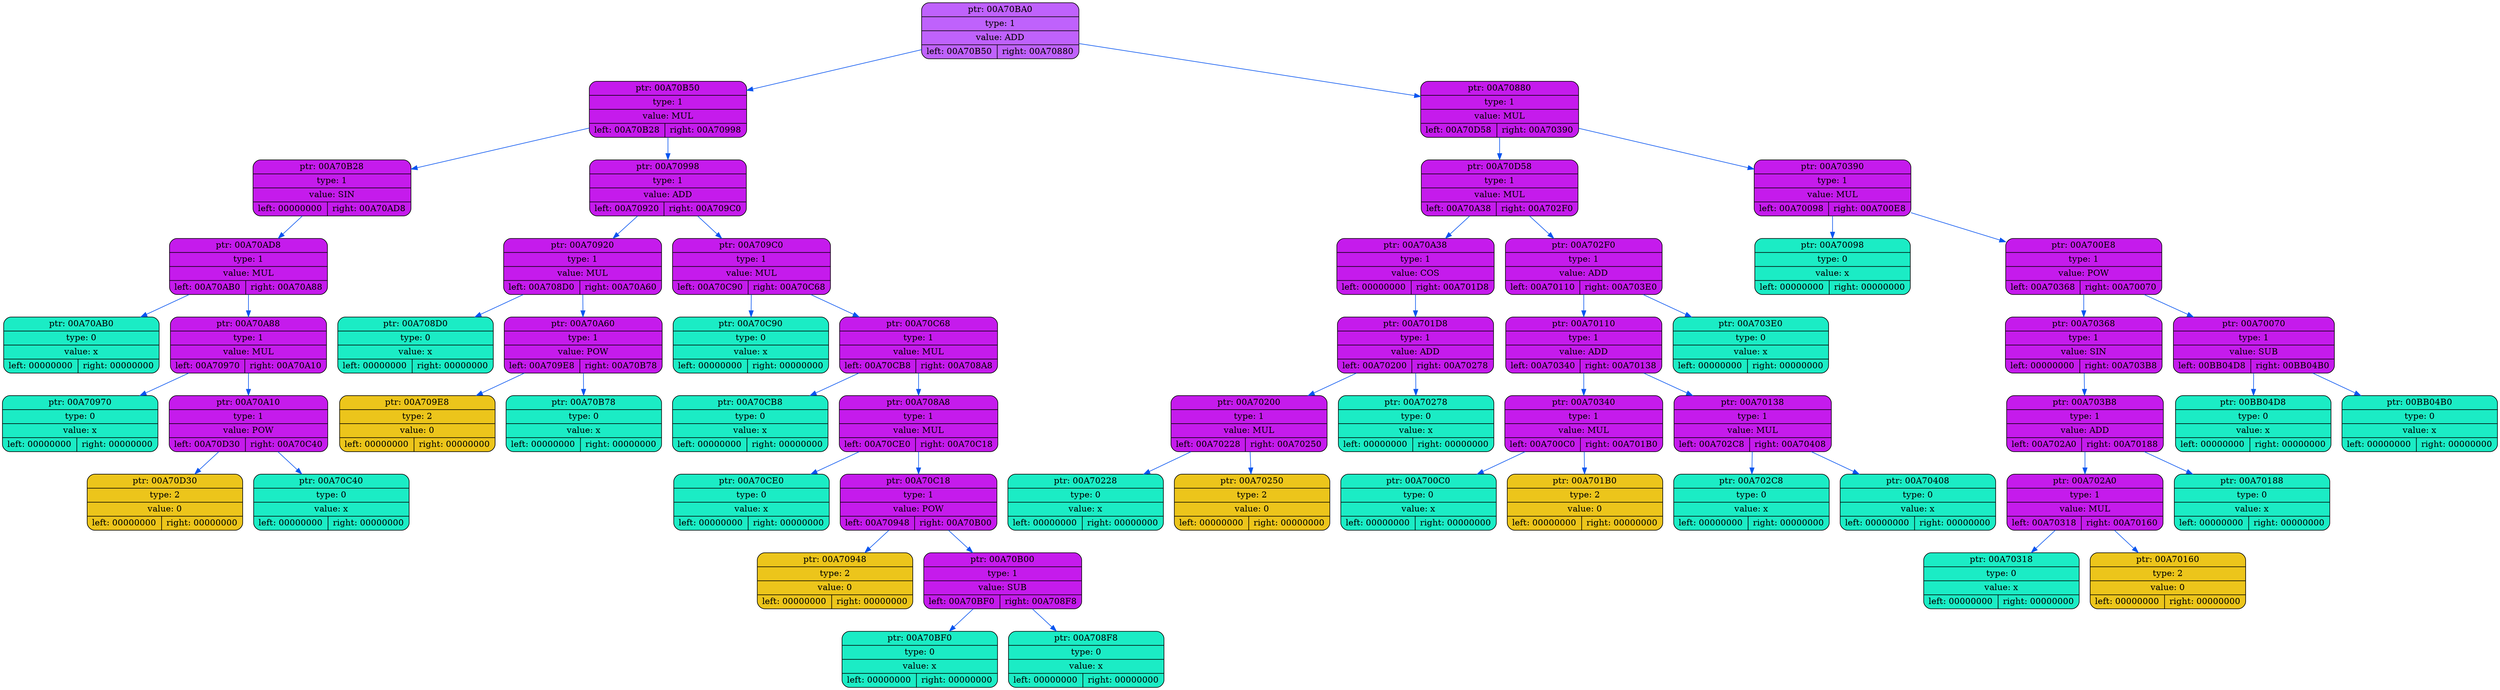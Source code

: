 digraph
{
    rankdir=TP

        node00A70BA0[shape=record,style="rounded,filled",fillcolor="#BF62FC",label="{ ptr: 00A70BA0 | type: 1 | value: ADD| { left: 00A70B50 | right: 00A70880 }}"];
    node00A70BA0 -> node00A70B50[color="#0855F0"]
    node00A70B50[shape=record,style="rounded,filled",fillcolor="#C51BEC",label="{ ptr: 00A70B50 | type: 1 | value: MUL| { left: 00A70B28 | right: 00A70998 }}"];
    node00A70B50 -> node00A70B28[color="#0855F0"]
    node00A70B28[shape=record,style="rounded,filled",fillcolor="#C51BEC",label="{ ptr: 00A70B28 | type: 1 | value: SIN| { left: 00000000 | right: 00A70AD8 }}"];
    node00A70B28 -> node00A70AD8[color="#0855F0"]
    node00A70AD8[shape=record,style="rounded,filled",fillcolor="#C51BEC",label="{ ptr: 00A70AD8 | type: 1 | value: MUL| { left: 00A70AB0 | right: 00A70A88 }}"];
    node00A70AD8 -> node00A70AB0[color="#0855F0"]
    node00A70AB0[shape=record,style="rounded,filled",fillcolor="#1BECC5",label="{ ptr: 00A70AB0 | type: 0 | value: x| { left: 00000000 | right: 00000000 }}"];
    node00A70AD8 -> node00A70A88[color="#0855F0"]
    node00A70A88[shape=record,style="rounded,filled",fillcolor="#C51BEC",label="{ ptr: 00A70A88 | type: 1 | value: MUL| { left: 00A70970 | right: 00A70A10 }}"];
    node00A70A88 -> node00A70970[color="#0855F0"]
    node00A70970[shape=record,style="rounded,filled",fillcolor="#1BECC5",label="{ ptr: 00A70970 | type: 0 | value: x| { left: 00000000 | right: 00000000 }}"];
    node00A70A88 -> node00A70A10[color="#0855F0"]
    node00A70A10[shape=record,style="rounded,filled",fillcolor="#C51BEC",label="{ ptr: 00A70A10 | type: 1 | value: POW| { left: 00A70D30 | right: 00A70C40 }}"];
    node00A70A10 -> node00A70D30[color="#0855F0"]
    node00A70D30[shape=record,style="rounded,filled",fillcolor="#ECC51B",label="{ ptr: 00A70D30 | type: 2 | value: 0| { left: 00000000 | right: 00000000 }}"];
    node00A70A10 -> node00A70C40[color="#0855F0"]
    node00A70C40[shape=record,style="rounded,filled",fillcolor="#1BECC5",label="{ ptr: 00A70C40 | type: 0 | value: x| { left: 00000000 | right: 00000000 }}"];
    node00A70B50 -> node00A70998[color="#0855F0"]
    node00A70998[shape=record,style="rounded,filled",fillcolor="#C51BEC",label="{ ptr: 00A70998 | type: 1 | value: ADD| { left: 00A70920 | right: 00A709C0 }}"];
    node00A70998 -> node00A70920[color="#0855F0"]
    node00A70920[shape=record,style="rounded,filled",fillcolor="#C51BEC",label="{ ptr: 00A70920 | type: 1 | value: MUL| { left: 00A708D0 | right: 00A70A60 }}"];
    node00A70920 -> node00A708D0[color="#0855F0"]
    node00A708D0[shape=record,style="rounded,filled",fillcolor="#1BECC5",label="{ ptr: 00A708D0 | type: 0 | value: x| { left: 00000000 | right: 00000000 }}"];
    node00A70920 -> node00A70A60[color="#0855F0"]
    node00A70A60[shape=record,style="rounded,filled",fillcolor="#C51BEC",label="{ ptr: 00A70A60 | type: 1 | value: POW| { left: 00A709E8 | right: 00A70B78 }}"];
    node00A70A60 -> node00A709E8[color="#0855F0"]
    node00A709E8[shape=record,style="rounded,filled",fillcolor="#ECC51B",label="{ ptr: 00A709E8 | type: 2 | value: 0| { left: 00000000 | right: 00000000 }}"];
    node00A70A60 -> node00A70B78[color="#0855F0"]
    node00A70B78[shape=record,style="rounded,filled",fillcolor="#1BECC5",label="{ ptr: 00A70B78 | type: 0 | value: x| { left: 00000000 | right: 00000000 }}"];
    node00A70998 -> node00A709C0[color="#0855F0"]
    node00A709C0[shape=record,style="rounded,filled",fillcolor="#C51BEC",label="{ ptr: 00A709C0 | type: 1 | value: MUL| { left: 00A70C90 | right: 00A70C68 }}"];
    node00A709C0 -> node00A70C90[color="#0855F0"]
    node00A70C90[shape=record,style="rounded,filled",fillcolor="#1BECC5",label="{ ptr: 00A70C90 | type: 0 | value: x| { left: 00000000 | right: 00000000 }}"];
    node00A709C0 -> node00A70C68[color="#0855F0"]
    node00A70C68[shape=record,style="rounded,filled",fillcolor="#C51BEC",label="{ ptr: 00A70C68 | type: 1 | value: MUL| { left: 00A70CB8 | right: 00A708A8 }}"];
    node00A70C68 -> node00A70CB8[color="#0855F0"]
    node00A70CB8[shape=record,style="rounded,filled",fillcolor="#1BECC5",label="{ ptr: 00A70CB8 | type: 0 | value: x| { left: 00000000 | right: 00000000 }}"];
    node00A70C68 -> node00A708A8[color="#0855F0"]
    node00A708A8[shape=record,style="rounded,filled",fillcolor="#C51BEC",label="{ ptr: 00A708A8 | type: 1 | value: MUL| { left: 00A70CE0 | right: 00A70C18 }}"];
    node00A708A8 -> node00A70CE0[color="#0855F0"]
    node00A70CE0[shape=record,style="rounded,filled",fillcolor="#1BECC5",label="{ ptr: 00A70CE0 | type: 0 | value: x| { left: 00000000 | right: 00000000 }}"];
    node00A708A8 -> node00A70C18[color="#0855F0"]
    node00A70C18[shape=record,style="rounded,filled",fillcolor="#C51BEC",label="{ ptr: 00A70C18 | type: 1 | value: POW| { left: 00A70948 | right: 00A70B00 }}"];
    node00A70C18 -> node00A70948[color="#0855F0"]
    node00A70948[shape=record,style="rounded,filled",fillcolor="#ECC51B",label="{ ptr: 00A70948 | type: 2 | value: 0| { left: 00000000 | right: 00000000 }}"];
    node00A70C18 -> node00A70B00[color="#0855F0"]
    node00A70B00[shape=record,style="rounded,filled",fillcolor="#C51BEC",label="{ ptr: 00A70B00 | type: 1 | value: SUB| { left: 00A70BF0 | right: 00A708F8 }}"];
    node00A70B00 -> node00A70BF0[color="#0855F0"]
    node00A70BF0[shape=record,style="rounded,filled",fillcolor="#1BECC5",label="{ ptr: 00A70BF0 | type: 0 | value: x| { left: 00000000 | right: 00000000 }}"];
    node00A70B00 -> node00A708F8[color="#0855F0"]
    node00A708F8[shape=record,style="rounded,filled",fillcolor="#1BECC5",label="{ ptr: 00A708F8 | type: 0 | value: x| { left: 00000000 | right: 00000000 }}"];
    node00A70BA0 -> node00A70880[color="#0855F0"]
    node00A70880[shape=record,style="rounded,filled",fillcolor="#C51BEC",label="{ ptr: 00A70880 | type: 1 | value: MUL| { left: 00A70D58 | right: 00A70390 }}"];
    node00A70880 -> node00A70D58[color="#0855F0"]
    node00A70D58[shape=record,style="rounded,filled",fillcolor="#C51BEC",label="{ ptr: 00A70D58 | type: 1 | value: MUL| { left: 00A70A38 | right: 00A702F0 }}"];
    node00A70D58 -> node00A70A38[color="#0855F0"]
    node00A70A38[shape=record,style="rounded,filled",fillcolor="#C51BEC",label="{ ptr: 00A70A38 | type: 1 | value: COS| { left: 00000000 | right: 00A701D8 }}"];
    node00A70A38 -> node00A701D8[color="#0855F0"]
    node00A701D8[shape=record,style="rounded,filled",fillcolor="#C51BEC",label="{ ptr: 00A701D8 | type: 1 | value: ADD| { left: 00A70200 | right: 00A70278 }}"];
    node00A701D8 -> node00A70200[color="#0855F0"]
    node00A70200[shape=record,style="rounded,filled",fillcolor="#C51BEC",label="{ ptr: 00A70200 | type: 1 | value: MUL| { left: 00A70228 | right: 00A70250 }}"];
    node00A70200 -> node00A70228[color="#0855F0"]
    node00A70228[shape=record,style="rounded,filled",fillcolor="#1BECC5",label="{ ptr: 00A70228 | type: 0 | value: x| { left: 00000000 | right: 00000000 }}"];
    node00A70200 -> node00A70250[color="#0855F0"]
    node00A70250[shape=record,style="rounded,filled",fillcolor="#ECC51B",label="{ ptr: 00A70250 | type: 2 | value: 0| { left: 00000000 | right: 00000000 }}"];
    node00A701D8 -> node00A70278[color="#0855F0"]
    node00A70278[shape=record,style="rounded,filled",fillcolor="#1BECC5",label="{ ptr: 00A70278 | type: 0 | value: x| { left: 00000000 | right: 00000000 }}"];
    node00A70D58 -> node00A702F0[color="#0855F0"]
    node00A702F0[shape=record,style="rounded,filled",fillcolor="#C51BEC",label="{ ptr: 00A702F0 | type: 1 | value: ADD| { left: 00A70110 | right: 00A703E0 }}"];
    node00A702F0 -> node00A70110[color="#0855F0"]
    node00A70110[shape=record,style="rounded,filled",fillcolor="#C51BEC",label="{ ptr: 00A70110 | type: 1 | value: ADD| { left: 00A70340 | right: 00A70138 }}"];
    node00A70110 -> node00A70340[color="#0855F0"]
    node00A70340[shape=record,style="rounded,filled",fillcolor="#C51BEC",label="{ ptr: 00A70340 | type: 1 | value: MUL| { left: 00A700C0 | right: 00A701B0 }}"];
    node00A70340 -> node00A700C0[color="#0855F0"]
    node00A700C0[shape=record,style="rounded,filled",fillcolor="#1BECC5",label="{ ptr: 00A700C0 | type: 0 | value: x| { left: 00000000 | right: 00000000 }}"];
    node00A70340 -> node00A701B0[color="#0855F0"]
    node00A701B0[shape=record,style="rounded,filled",fillcolor="#ECC51B",label="{ ptr: 00A701B0 | type: 2 | value: 0| { left: 00000000 | right: 00000000 }}"];
    node00A70110 -> node00A70138[color="#0855F0"]
    node00A70138[shape=record,style="rounded,filled",fillcolor="#C51BEC",label="{ ptr: 00A70138 | type: 1 | value: MUL| { left: 00A702C8 | right: 00A70408 }}"];
    node00A70138 -> node00A702C8[color="#0855F0"]
    node00A702C8[shape=record,style="rounded,filled",fillcolor="#1BECC5",label="{ ptr: 00A702C8 | type: 0 | value: x| { left: 00000000 | right: 00000000 }}"];
    node00A70138 -> node00A70408[color="#0855F0"]
    node00A70408[shape=record,style="rounded,filled",fillcolor="#1BECC5",label="{ ptr: 00A70408 | type: 0 | value: x| { left: 00000000 | right: 00000000 }}"];
    node00A702F0 -> node00A703E0[color="#0855F0"]
    node00A703E0[shape=record,style="rounded,filled",fillcolor="#1BECC5",label="{ ptr: 00A703E0 | type: 0 | value: x| { left: 00000000 | right: 00000000 }}"];
    node00A70880 -> node00A70390[color="#0855F0"]
    node00A70390[shape=record,style="rounded,filled",fillcolor="#C51BEC",label="{ ptr: 00A70390 | type: 1 | value: MUL| { left: 00A70098 | right: 00A700E8 }}"];
    node00A70390 -> node00A70098[color="#0855F0"]
    node00A70098[shape=record,style="rounded,filled",fillcolor="#1BECC5",label="{ ptr: 00A70098 | type: 0 | value: x| { left: 00000000 | right: 00000000 }}"];
    node00A70390 -> node00A700E8[color="#0855F0"]
    node00A700E8[shape=record,style="rounded,filled",fillcolor="#C51BEC",label="{ ptr: 00A700E8 | type: 1 | value: POW| { left: 00A70368 | right: 00A70070 }}"];
    node00A700E8 -> node00A70368[color="#0855F0"]
    node00A70368[shape=record,style="rounded,filled",fillcolor="#C51BEC",label="{ ptr: 00A70368 | type: 1 | value: SIN| { left: 00000000 | right: 00A703B8 }}"];
    node00A70368 -> node00A703B8[color="#0855F0"]
    node00A703B8[shape=record,style="rounded,filled",fillcolor="#C51BEC",label="{ ptr: 00A703B8 | type: 1 | value: ADD| { left: 00A702A0 | right: 00A70188 }}"];
    node00A703B8 -> node00A702A0[color="#0855F0"]
    node00A702A0[shape=record,style="rounded,filled",fillcolor="#C51BEC",label="{ ptr: 00A702A0 | type: 1 | value: MUL| { left: 00A70318 | right: 00A70160 }}"];
    node00A702A0 -> node00A70318[color="#0855F0"]
    node00A70318[shape=record,style="rounded,filled",fillcolor="#1BECC5",label="{ ptr: 00A70318 | type: 0 | value: x| { left: 00000000 | right: 00000000 }}"];
    node00A702A0 -> node00A70160[color="#0855F0"]
    node00A70160[shape=record,style="rounded,filled",fillcolor="#ECC51B",label="{ ptr: 00A70160 | type: 2 | value: 0| { left: 00000000 | right: 00000000 }}"];
    node00A703B8 -> node00A70188[color="#0855F0"]
    node00A70188[shape=record,style="rounded,filled",fillcolor="#1BECC5",label="{ ptr: 00A70188 | type: 0 | value: x| { left: 00000000 | right: 00000000 }}"];
    node00A700E8 -> node00A70070[color="#0855F0"]
    node00A70070[shape=record,style="rounded,filled",fillcolor="#C51BEC",label="{ ptr: 00A70070 | type: 1 | value: SUB| { left: 00BB04D8 | right: 00BB04B0 }}"];
    node00A70070 -> node00BB04D8[color="#0855F0"]
    node00BB04D8[shape=record,style="rounded,filled",fillcolor="#1BECC5",label="{ ptr: 00BB04D8 | type: 0 | value: x| { left: 00000000 | right: 00000000 }}"];
    node00A70070 -> node00BB04B0[color="#0855F0"]
    node00BB04B0[shape=record,style="rounded,filled",fillcolor="#1BECC5",label="{ ptr: 00BB04B0 | type: 0 | value: x| { left: 00000000 | right: 00000000 }}"];
}